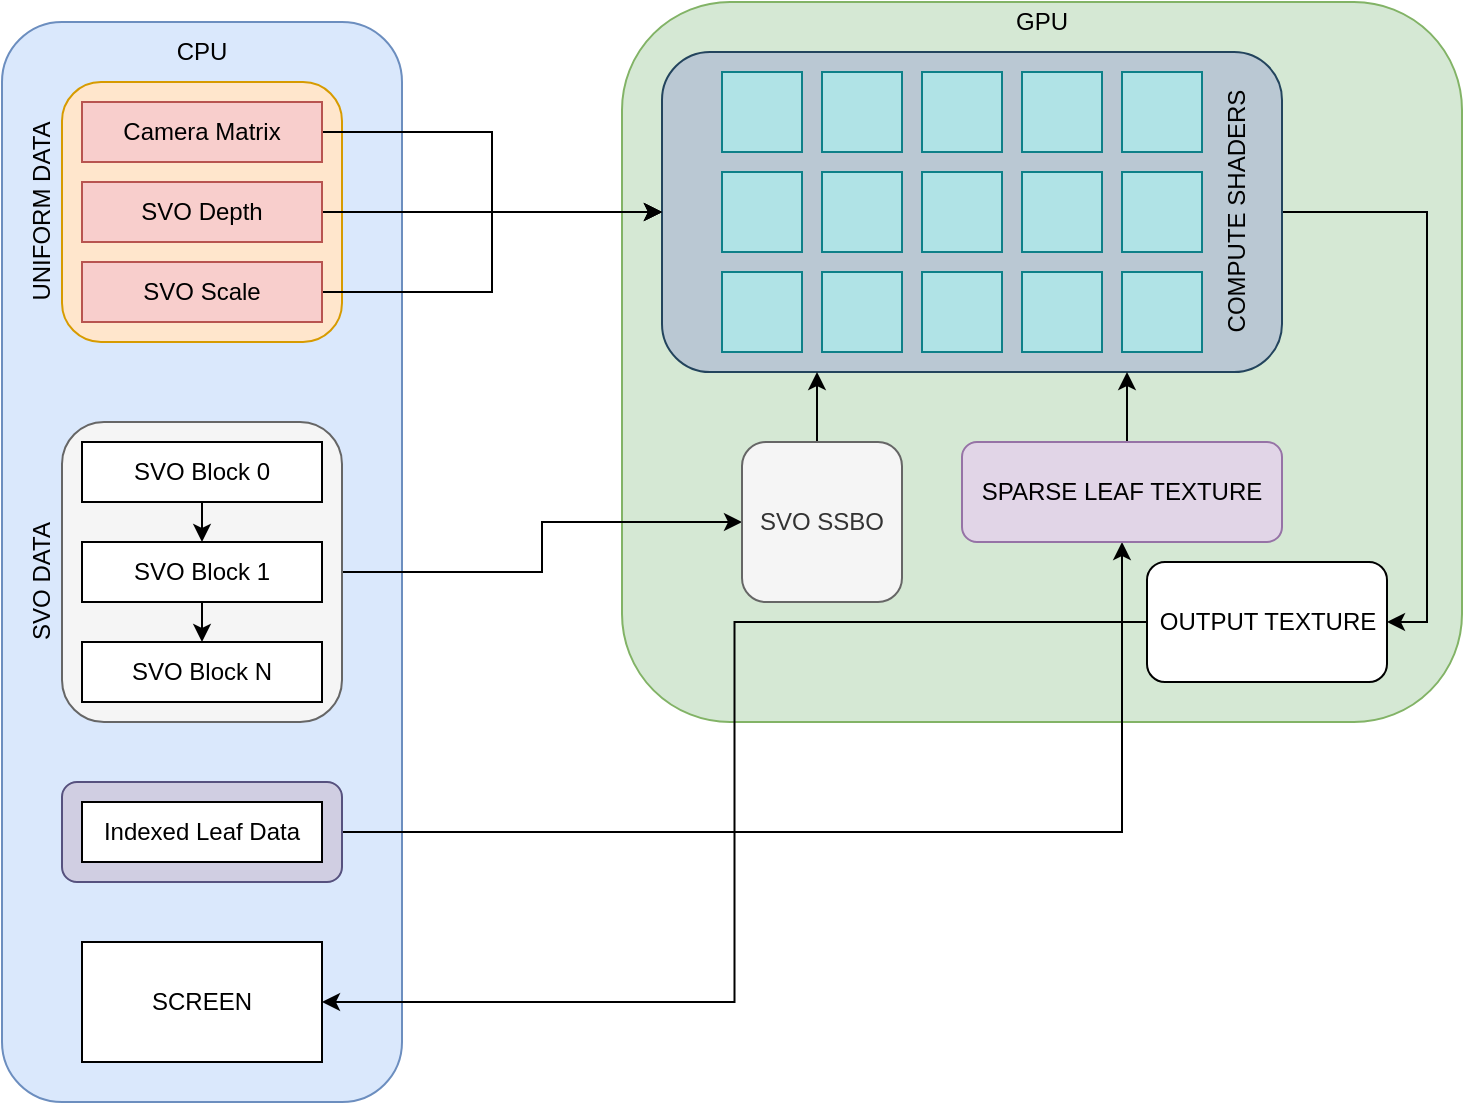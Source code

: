 <mxfile version="13.0.4" type="device"><diagram id="W85vf2OlOddd-oUob_ao" name="Page-1"><mxGraphModel dx="1038" dy="580" grid="1" gridSize="10" guides="1" tooltips="1" connect="1" arrows="1" fold="1" page="1" pageScale="1" pageWidth="850" pageHeight="1100" math="0" shadow="0"><root><mxCell id="0"/><mxCell id="1" parent="0"/><mxCell id="lO79394LziWnfwZ-CXzK-63" value="" style="rounded=1;whiteSpace=wrap;html=1;fillColor=#d5e8d4;strokeColor=#82b366;" vertex="1" parent="1"><mxGeometry x="390" y="30" width="420" height="360" as="geometry"/></mxCell><mxCell id="lO79394LziWnfwZ-CXzK-58" style="edgeStyle=orthogonalEdgeStyle;rounded=0;orthogonalLoop=1;jettySize=auto;html=1;exitX=1;exitY=0.5;exitDx=0;exitDy=0;entryX=1;entryY=0.5;entryDx=0;entryDy=0;" edge="1" parent="1" source="lO79394LziWnfwZ-CXzK-39" target="lO79394LziWnfwZ-CXzK-57"><mxGeometry relative="1" as="geometry"/></mxCell><mxCell id="lO79394LziWnfwZ-CXzK-39" value="" style="rounded=1;whiteSpace=wrap;html=1;fillColor=#bac8d3;strokeColor=#23445d;" vertex="1" parent="1"><mxGeometry x="410" y="55" width="310" height="160" as="geometry"/></mxCell><mxCell id="lO79394LziWnfwZ-CXzK-22" value="" style="rounded=1;whiteSpace=wrap;html=1;fillColor=#dae8fc;strokeColor=#6c8ebf;" vertex="1" parent="1"><mxGeometry x="80" y="40" width="200" height="540" as="geometry"/></mxCell><mxCell id="lO79394LziWnfwZ-CXzK-6" value="" style="rounded=1;whiteSpace=wrap;html=1;fillColor=#ffe6cc;strokeColor=#d79b00;" vertex="1" parent="1"><mxGeometry x="110" y="70" width="140" height="130" as="geometry"/></mxCell><mxCell id="lO79394LziWnfwZ-CXzK-44" style="edgeStyle=orthogonalEdgeStyle;rounded=0;orthogonalLoop=1;jettySize=auto;html=1;exitX=1;exitY=0.5;exitDx=0;exitDy=0;entryX=0;entryY=0.5;entryDx=0;entryDy=0;" edge="1" parent="1" source="lO79394LziWnfwZ-CXzK-1" target="lO79394LziWnfwZ-CXzK-39"><mxGeometry relative="1" as="geometry"/></mxCell><mxCell id="lO79394LziWnfwZ-CXzK-1" value="Camera Matrix" style="rounded=0;whiteSpace=wrap;html=1;fillColor=#f8cecc;strokeColor=#b85450;" vertex="1" parent="1"><mxGeometry x="120" y="80" width="120" height="30" as="geometry"/></mxCell><mxCell id="lO79394LziWnfwZ-CXzK-43" style="edgeStyle=orthogonalEdgeStyle;rounded=0;orthogonalLoop=1;jettySize=auto;html=1;exitX=1;exitY=0.5;exitDx=0;exitDy=0;entryX=0;entryY=0.5;entryDx=0;entryDy=0;" edge="1" parent="1" source="lO79394LziWnfwZ-CXzK-3" target="lO79394LziWnfwZ-CXzK-39"><mxGeometry relative="1" as="geometry"/></mxCell><mxCell id="lO79394LziWnfwZ-CXzK-3" value="SVO Depth" style="rounded=0;whiteSpace=wrap;html=1;fillColor=#f8cecc;strokeColor=#b85450;" vertex="1" parent="1"><mxGeometry x="120" y="120" width="120" height="30" as="geometry"/></mxCell><mxCell id="lO79394LziWnfwZ-CXzK-45" style="edgeStyle=orthogonalEdgeStyle;rounded=0;orthogonalLoop=1;jettySize=auto;html=1;exitX=1;exitY=0.5;exitDx=0;exitDy=0;entryX=0;entryY=0.5;entryDx=0;entryDy=0;" edge="1" parent="1" source="lO79394LziWnfwZ-CXzK-4" target="lO79394LziWnfwZ-CXzK-39"><mxGeometry relative="1" as="geometry"/></mxCell><mxCell id="lO79394LziWnfwZ-CXzK-4" value="SVO Scale" style="rounded=0;whiteSpace=wrap;html=1;fillColor=#f8cecc;strokeColor=#b85450;" vertex="1" parent="1"><mxGeometry x="120" y="160" width="120" height="30" as="geometry"/></mxCell><mxCell id="lO79394LziWnfwZ-CXzK-10" value="UNIFORM DATA" style="text;html=1;strokeColor=none;fillColor=none;align=center;verticalAlign=middle;whiteSpace=wrap;rounded=0;rotation=270;" vertex="1" parent="1"><mxGeometry x="42.5" y="125" width="115" height="20" as="geometry"/></mxCell><mxCell id="lO79394LziWnfwZ-CXzK-62" style="edgeStyle=orthogonalEdgeStyle;rounded=0;orthogonalLoop=1;jettySize=auto;html=1;exitX=1;exitY=0.5;exitDx=0;exitDy=0;entryX=0;entryY=0.5;entryDx=0;entryDy=0;" edge="1" parent="1" source="lO79394LziWnfwZ-CXzK-12" target="lO79394LziWnfwZ-CXzK-47"><mxGeometry relative="1" as="geometry"/></mxCell><mxCell id="lO79394LziWnfwZ-CXzK-12" value="" style="rounded=1;whiteSpace=wrap;html=1;fillColor=#f5f5f5;strokeColor=#666666;fontColor=#333333;" vertex="1" parent="1"><mxGeometry x="110" y="240" width="140" height="150" as="geometry"/></mxCell><mxCell id="lO79394LziWnfwZ-CXzK-16" style="edgeStyle=orthogonalEdgeStyle;rounded=0;orthogonalLoop=1;jettySize=auto;html=1;exitX=0.5;exitY=1;exitDx=0;exitDy=0;entryX=0.5;entryY=0;entryDx=0;entryDy=0;" edge="1" parent="1" source="lO79394LziWnfwZ-CXzK-13" target="lO79394LziWnfwZ-CXzK-14"><mxGeometry relative="1" as="geometry"/></mxCell><mxCell id="lO79394LziWnfwZ-CXzK-13" value="SVO Block 0" style="rounded=0;whiteSpace=wrap;html=1;" vertex="1" parent="1"><mxGeometry x="120" y="250" width="120" height="30" as="geometry"/></mxCell><mxCell id="lO79394LziWnfwZ-CXzK-17" style="edgeStyle=orthogonalEdgeStyle;rounded=0;orthogonalLoop=1;jettySize=auto;html=1;exitX=0.5;exitY=1;exitDx=0;exitDy=0;entryX=0.5;entryY=0;entryDx=0;entryDy=0;" edge="1" parent="1" source="lO79394LziWnfwZ-CXzK-14" target="lO79394LziWnfwZ-CXzK-15"><mxGeometry relative="1" as="geometry"/></mxCell><mxCell id="lO79394LziWnfwZ-CXzK-14" value="SVO Block 1" style="rounded=0;whiteSpace=wrap;html=1;" vertex="1" parent="1"><mxGeometry x="120" y="300" width="120" height="30" as="geometry"/></mxCell><mxCell id="lO79394LziWnfwZ-CXzK-15" value="SVO Block N" style="rounded=0;whiteSpace=wrap;html=1;" vertex="1" parent="1"><mxGeometry x="120" y="350" width="120" height="30" as="geometry"/></mxCell><mxCell id="lO79394LziWnfwZ-CXzK-19" value="SVO DATA" style="text;html=1;strokeColor=none;fillColor=none;align=center;verticalAlign=middle;whiteSpace=wrap;rounded=0;rotation=270;" vertex="1" parent="1"><mxGeometry x="42.5" y="310" width="115" height="20" as="geometry"/></mxCell><mxCell id="lO79394LziWnfwZ-CXzK-61" style="edgeStyle=orthogonalEdgeStyle;rounded=0;orthogonalLoop=1;jettySize=auto;html=1;exitX=1;exitY=0.5;exitDx=0;exitDy=0;" edge="1" parent="1" source="lO79394LziWnfwZ-CXzK-20" target="lO79394LziWnfwZ-CXzK-48"><mxGeometry relative="1" as="geometry"/></mxCell><mxCell id="lO79394LziWnfwZ-CXzK-20" value="" style="rounded=1;whiteSpace=wrap;html=1;fillColor=#d0cee2;strokeColor=#56517e;" vertex="1" parent="1"><mxGeometry x="110" y="420" width="140" height="50" as="geometry"/></mxCell><mxCell id="lO79394LziWnfwZ-CXzK-21" value="Indexed Leaf Data" style="rounded=0;whiteSpace=wrap;html=1;" vertex="1" parent="1"><mxGeometry x="120" y="430" width="120" height="30" as="geometry"/></mxCell><mxCell id="lO79394LziWnfwZ-CXzK-23" value="CPU" style="text;html=1;strokeColor=none;fillColor=none;align=center;verticalAlign=middle;whiteSpace=wrap;rounded=0;" vertex="1" parent="1"><mxGeometry x="160" y="45" width="40" height="20" as="geometry"/></mxCell><mxCell id="lO79394LziWnfwZ-CXzK-55" style="edgeStyle=orthogonalEdgeStyle;rounded=0;orthogonalLoop=1;jettySize=auto;html=1;exitX=0.5;exitY=0;exitDx=0;exitDy=0;entryX=0.25;entryY=1;entryDx=0;entryDy=0;" edge="1" parent="1" source="lO79394LziWnfwZ-CXzK-47" target="lO79394LziWnfwZ-CXzK-39"><mxGeometry relative="1" as="geometry"/></mxCell><mxCell id="lO79394LziWnfwZ-CXzK-47" value="SVO SSBO" style="rounded=1;whiteSpace=wrap;html=1;fillColor=#f5f5f5;strokeColor=#666666;fontColor=#333333;" vertex="1" parent="1"><mxGeometry x="450" y="250" width="80" height="80" as="geometry"/></mxCell><mxCell id="lO79394LziWnfwZ-CXzK-54" style="edgeStyle=orthogonalEdgeStyle;rounded=0;orthogonalLoop=1;jettySize=auto;html=1;exitX=0.5;exitY=0;exitDx=0;exitDy=0;entryX=0.75;entryY=1;entryDx=0;entryDy=0;" edge="1" parent="1" source="lO79394LziWnfwZ-CXzK-48" target="lO79394LziWnfwZ-CXzK-39"><mxGeometry relative="1" as="geometry"/></mxCell><mxCell id="lO79394LziWnfwZ-CXzK-48" value="SPARSE LEAF TEXTURE" style="rounded=1;whiteSpace=wrap;html=1;fillColor=#e1d5e7;strokeColor=#9673a6;" vertex="1" parent="1"><mxGeometry x="560" y="250" width="160" height="50" as="geometry"/></mxCell><mxCell id="lO79394LziWnfwZ-CXzK-50" value="COMPUTE SHADERS" style="text;html=1;strokeColor=none;fillColor=none;align=center;verticalAlign=middle;whiteSpace=wrap;rounded=0;rotation=270;" vertex="1" parent="1"><mxGeometry x="622.5" y="125" width="150" height="20" as="geometry"/></mxCell><mxCell id="lO79394LziWnfwZ-CXzK-24" value="" style="whiteSpace=wrap;html=1;aspect=fixed;fillColor=#b0e3e6;strokeColor=#0e8088;" vertex="1" parent="1"><mxGeometry x="440" y="65" width="40" height="40" as="geometry"/></mxCell><mxCell id="lO79394LziWnfwZ-CXzK-25" value="" style="whiteSpace=wrap;html=1;aspect=fixed;fillColor=#b0e3e6;strokeColor=#0e8088;" vertex="1" parent="1"><mxGeometry x="490" y="65" width="40" height="40" as="geometry"/></mxCell><mxCell id="lO79394LziWnfwZ-CXzK-26" value="" style="whiteSpace=wrap;html=1;aspect=fixed;fillColor=#b0e3e6;strokeColor=#0e8088;" vertex="1" parent="1"><mxGeometry x="540" y="65" width="40" height="40" as="geometry"/></mxCell><mxCell id="lO79394LziWnfwZ-CXzK-27" value="" style="whiteSpace=wrap;html=1;aspect=fixed;fillColor=#b0e3e6;strokeColor=#0e8088;" vertex="1" parent="1"><mxGeometry x="590" y="65" width="40" height="40" as="geometry"/></mxCell><mxCell id="lO79394LziWnfwZ-CXzK-28" value="" style="whiteSpace=wrap;html=1;aspect=fixed;fillColor=#b0e3e6;strokeColor=#0e8088;" vertex="1" parent="1"><mxGeometry x="640" y="65" width="40" height="40" as="geometry"/></mxCell><mxCell id="lO79394LziWnfwZ-CXzK-29" value="" style="whiteSpace=wrap;html=1;aspect=fixed;fillColor=#b0e3e6;strokeColor=#0e8088;" vertex="1" parent="1"><mxGeometry x="440" y="115" width="40" height="40" as="geometry"/></mxCell><mxCell id="lO79394LziWnfwZ-CXzK-30" value="" style="whiteSpace=wrap;html=1;aspect=fixed;fillColor=#b0e3e6;strokeColor=#0e8088;" vertex="1" parent="1"><mxGeometry x="490" y="115" width="40" height="40" as="geometry"/></mxCell><mxCell id="lO79394LziWnfwZ-CXzK-31" value="" style="whiteSpace=wrap;html=1;aspect=fixed;fillColor=#b0e3e6;strokeColor=#0e8088;" vertex="1" parent="1"><mxGeometry x="540" y="115" width="40" height="40" as="geometry"/></mxCell><mxCell id="lO79394LziWnfwZ-CXzK-32" value="" style="whiteSpace=wrap;html=1;aspect=fixed;fillColor=#b0e3e6;strokeColor=#0e8088;" vertex="1" parent="1"><mxGeometry x="590" y="115" width="40" height="40" as="geometry"/></mxCell><mxCell id="lO79394LziWnfwZ-CXzK-33" value="" style="whiteSpace=wrap;html=1;aspect=fixed;fillColor=#b0e3e6;strokeColor=#0e8088;" vertex="1" parent="1"><mxGeometry x="640" y="115" width="40" height="40" as="geometry"/></mxCell><mxCell id="lO79394LziWnfwZ-CXzK-34" value="" style="whiteSpace=wrap;html=1;aspect=fixed;fillColor=#b0e3e6;strokeColor=#0e8088;" vertex="1" parent="1"><mxGeometry x="440" y="165" width="40" height="40" as="geometry"/></mxCell><mxCell id="lO79394LziWnfwZ-CXzK-35" value="" style="whiteSpace=wrap;html=1;aspect=fixed;fillColor=#b0e3e6;strokeColor=#0e8088;" vertex="1" parent="1"><mxGeometry x="490" y="165" width="40" height="40" as="geometry"/></mxCell><mxCell id="lO79394LziWnfwZ-CXzK-36" value="" style="whiteSpace=wrap;html=1;aspect=fixed;fillColor=#b0e3e6;strokeColor=#0e8088;" vertex="1" parent="1"><mxGeometry x="540" y="165" width="40" height="40" as="geometry"/></mxCell><mxCell id="lO79394LziWnfwZ-CXzK-37" value="" style="whiteSpace=wrap;html=1;aspect=fixed;fillColor=#b0e3e6;strokeColor=#0e8088;" vertex="1" parent="1"><mxGeometry x="590" y="165" width="40" height="40" as="geometry"/></mxCell><mxCell id="lO79394LziWnfwZ-CXzK-38" value="" style="whiteSpace=wrap;html=1;aspect=fixed;fillColor=#b0e3e6;strokeColor=#0e8088;" vertex="1" parent="1"><mxGeometry x="640" y="165" width="40" height="40" as="geometry"/></mxCell><mxCell id="lO79394LziWnfwZ-CXzK-60" style="edgeStyle=orthogonalEdgeStyle;rounded=0;orthogonalLoop=1;jettySize=auto;html=1;exitX=0;exitY=0.5;exitDx=0;exitDy=0;entryX=1;entryY=0.5;entryDx=0;entryDy=0;" edge="1" parent="1" source="lO79394LziWnfwZ-CXzK-57" target="lO79394LziWnfwZ-CXzK-59"><mxGeometry relative="1" as="geometry"/></mxCell><mxCell id="lO79394LziWnfwZ-CXzK-57" value="OUTPUT TEXTURE" style="rounded=1;whiteSpace=wrap;html=1;" vertex="1" parent="1"><mxGeometry x="652.5" y="310" width="120" height="60" as="geometry"/></mxCell><mxCell id="lO79394LziWnfwZ-CXzK-59" value="SCREEN" style="rounded=0;whiteSpace=wrap;html=1;" vertex="1" parent="1"><mxGeometry x="120" y="500" width="120" height="60" as="geometry"/></mxCell><mxCell id="lO79394LziWnfwZ-CXzK-66" value="GPU" style="text;html=1;strokeColor=none;fillColor=none;align=center;verticalAlign=middle;whiteSpace=wrap;rounded=0;" vertex="1" parent="1"><mxGeometry x="580" y="30" width="40" height="20" as="geometry"/></mxCell></root></mxGraphModel></diagram></mxfile>